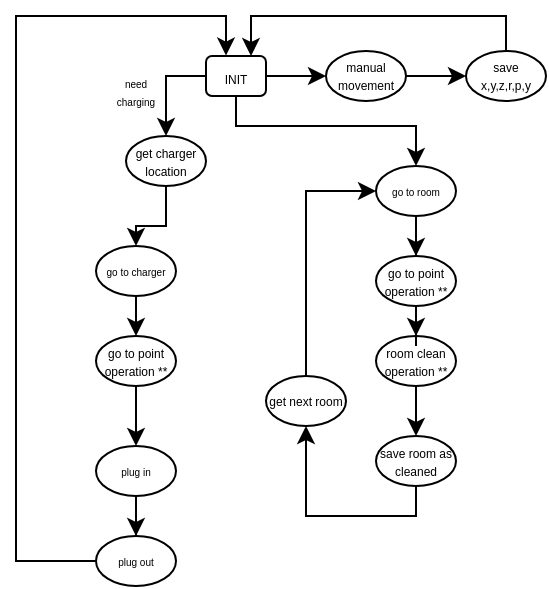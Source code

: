 <mxfile version="19.0.0" type="gitlab">
  <diagram id="uxtKMf21eRbsi_KwySVA" name="Page-1">
    <mxGraphModel dx="569" dy="305" grid="1" gridSize="5" guides="1" tooltips="1" connect="1" arrows="1" fold="1" page="1" pageScale="1" pageWidth="827" pageHeight="1169" math="0" shadow="0">
      <root>
        <mxCell id="0" />
        <mxCell id="1" parent="0" />
        <mxCell id="Do-2jzCsswZucwtNu8jR-17" style="edgeStyle=orthogonalEdgeStyle;rounded=0;orthogonalLoop=1;jettySize=auto;html=1;entryX=0.5;entryY=0;entryDx=0;entryDy=0;fontSize=7;" edge="1" parent="1" source="Do-2jzCsswZucwtNu8jR-1" target="Do-2jzCsswZucwtNu8jR-3">
          <mxGeometry relative="1" as="geometry">
            <Array as="points">
              <mxPoint x="290" y="40" />
            </Array>
          </mxGeometry>
        </mxCell>
        <mxCell id="Do-2jzCsswZucwtNu8jR-24" style="edgeStyle=orthogonalEdgeStyle;rounded=0;orthogonalLoop=1;jettySize=auto;html=1;fontSize=5;" edge="1" parent="1" source="Do-2jzCsswZucwtNu8jR-1" target="Do-2jzCsswZucwtNu8jR-9">
          <mxGeometry relative="1" as="geometry" />
        </mxCell>
        <mxCell id="Do-2jzCsswZucwtNu8jR-28" style="edgeStyle=orthogonalEdgeStyle;rounded=0;orthogonalLoop=1;jettySize=auto;html=1;fontSize=5;" edge="1" parent="1" source="Do-2jzCsswZucwtNu8jR-1" target="Do-2jzCsswZucwtNu8jR-14">
          <mxGeometry relative="1" as="geometry">
            <Array as="points">
              <mxPoint x="325" y="65" />
              <mxPoint x="415" y="65" />
            </Array>
          </mxGeometry>
        </mxCell>
        <mxCell id="Do-2jzCsswZucwtNu8jR-1" value="&lt;font style=&quot;font-size: 6px;&quot;&gt;INIT&lt;/font&gt;" style="rounded=1;whiteSpace=wrap;html=1;" vertex="1" parent="1">
          <mxGeometry x="310" y="30" width="30" height="20" as="geometry" />
        </mxCell>
        <mxCell id="Do-2jzCsswZucwtNu8jR-19" style="edgeStyle=orthogonalEdgeStyle;rounded=0;orthogonalLoop=1;jettySize=auto;html=1;fontSize=5;" edge="1" parent="1" source="Do-2jzCsswZucwtNu8jR-3" target="Do-2jzCsswZucwtNu8jR-7">
          <mxGeometry relative="1" as="geometry" />
        </mxCell>
        <mxCell id="Do-2jzCsswZucwtNu8jR-3" value="&lt;font style=&quot;font-size: 6px;&quot;&gt;get charger location&lt;br&gt;&lt;/font&gt;" style="ellipse;whiteSpace=wrap;html=1;fontSize=7;" vertex="1" parent="1">
          <mxGeometry x="270" y="70" width="40" height="25" as="geometry" />
        </mxCell>
        <mxCell id="Do-2jzCsswZucwtNu8jR-23" style="edgeStyle=orthogonalEdgeStyle;rounded=0;orthogonalLoop=1;jettySize=auto;html=1;entryX=0.328;entryY=-0.008;entryDx=0;entryDy=0;fontSize=5;entryPerimeter=0;" edge="1" parent="1" source="Do-2jzCsswZucwtNu8jR-4" target="Do-2jzCsswZucwtNu8jR-1">
          <mxGeometry relative="1" as="geometry">
            <Array as="points">
              <mxPoint x="215" y="283" />
              <mxPoint x="215" y="10" />
              <mxPoint x="320" y="10" />
              <mxPoint x="320" y="30" />
            </Array>
          </mxGeometry>
        </mxCell>
        <mxCell id="Do-2jzCsswZucwtNu8jR-4" value="&lt;font style=&quot;font-size: 5px;&quot;&gt;plug out&lt;/font&gt;" style="ellipse;whiteSpace=wrap;html=1;fontSize=7;" vertex="1" parent="1">
          <mxGeometry x="255" y="270" width="40" height="25" as="geometry" />
        </mxCell>
        <mxCell id="Do-2jzCsswZucwtNu8jR-22" style="edgeStyle=orthogonalEdgeStyle;rounded=0;orthogonalLoop=1;jettySize=auto;html=1;entryX=0.5;entryY=0;entryDx=0;entryDy=0;fontSize=5;" edge="1" parent="1" source="Do-2jzCsswZucwtNu8jR-5" target="Do-2jzCsswZucwtNu8jR-4">
          <mxGeometry relative="1" as="geometry" />
        </mxCell>
        <mxCell id="Do-2jzCsswZucwtNu8jR-5" value="&lt;font style=&quot;font-size: 5px;&quot;&gt;plug in&lt;/font&gt;" style="ellipse;whiteSpace=wrap;html=1;fontSize=7;" vertex="1" parent="1">
          <mxGeometry x="255" y="225" width="40" height="25" as="geometry" />
        </mxCell>
        <mxCell id="Do-2jzCsswZucwtNu8jR-21" style="edgeStyle=orthogonalEdgeStyle;rounded=0;orthogonalLoop=1;jettySize=auto;html=1;fontSize=5;" edge="1" parent="1" source="Do-2jzCsswZucwtNu8jR-6" target="Do-2jzCsswZucwtNu8jR-5">
          <mxGeometry relative="1" as="geometry" />
        </mxCell>
        <mxCell id="Do-2jzCsswZucwtNu8jR-6" value="&lt;font style=&quot;font-size: 6px;&quot;&gt;go to point operation **&lt;/font&gt;" style="ellipse;whiteSpace=wrap;html=1;fontSize=7;" vertex="1" parent="1">
          <mxGeometry x="255" y="170" width="40" height="25" as="geometry" />
        </mxCell>
        <mxCell id="Do-2jzCsswZucwtNu8jR-20" style="edgeStyle=orthogonalEdgeStyle;rounded=0;orthogonalLoop=1;jettySize=auto;html=1;fontSize=5;" edge="1" parent="1" source="Do-2jzCsswZucwtNu8jR-7" target="Do-2jzCsswZucwtNu8jR-6">
          <mxGeometry relative="1" as="geometry">
            <Array as="points">
              <mxPoint x="275" y="160" />
              <mxPoint x="275" y="160" />
            </Array>
          </mxGeometry>
        </mxCell>
        <mxCell id="Do-2jzCsswZucwtNu8jR-7" value="&lt;font style=&quot;font-size: 5px;&quot;&gt;go to charger&lt;/font&gt;" style="ellipse;whiteSpace=wrap;html=1;fontSize=7;" vertex="1" parent="1">
          <mxGeometry x="255" y="125" width="40" height="25" as="geometry" />
        </mxCell>
        <mxCell id="Do-2jzCsswZucwtNu8jR-26" style="edgeStyle=orthogonalEdgeStyle;rounded=0;orthogonalLoop=1;jettySize=auto;html=1;entryX=0.75;entryY=0;entryDx=0;entryDy=0;fontSize=5;" edge="1" parent="1" source="Do-2jzCsswZucwtNu8jR-8" target="Do-2jzCsswZucwtNu8jR-1">
          <mxGeometry relative="1" as="geometry">
            <Array as="points">
              <mxPoint x="460" y="10" />
              <mxPoint x="333" y="10" />
            </Array>
          </mxGeometry>
        </mxCell>
        <mxCell id="Do-2jzCsswZucwtNu8jR-8" value="&lt;font style=&quot;font-size: 6px;&quot;&gt;save x,y,z,r,p,y&lt;/font&gt;" style="ellipse;whiteSpace=wrap;html=1;fontSize=7;" vertex="1" parent="1">
          <mxGeometry x="440" y="27.5" width="40" height="25" as="geometry" />
        </mxCell>
        <mxCell id="Do-2jzCsswZucwtNu8jR-25" style="edgeStyle=orthogonalEdgeStyle;rounded=0;orthogonalLoop=1;jettySize=auto;html=1;entryX=0;entryY=0.5;entryDx=0;entryDy=0;fontSize=5;" edge="1" parent="1" source="Do-2jzCsswZucwtNu8jR-9" target="Do-2jzCsswZucwtNu8jR-8">
          <mxGeometry relative="1" as="geometry">
            <Array as="points">
              <mxPoint x="425" y="40" />
              <mxPoint x="425" y="40" />
            </Array>
          </mxGeometry>
        </mxCell>
        <mxCell id="Do-2jzCsswZucwtNu8jR-9" value="&lt;font style=&quot;font-size: 6px;&quot;&gt;manual movement&lt;/font&gt;" style="ellipse;whiteSpace=wrap;html=1;fontSize=7;" vertex="1" parent="1">
          <mxGeometry x="370" y="27.5" width="40" height="25" as="geometry" />
        </mxCell>
        <mxCell id="Do-2jzCsswZucwtNu8jR-33" style="edgeStyle=orthogonalEdgeStyle;rounded=0;orthogonalLoop=1;jettySize=auto;html=1;entryX=0;entryY=0.5;entryDx=0;entryDy=0;fontSize=5;" edge="1" parent="1" source="Do-2jzCsswZucwtNu8jR-10" target="Do-2jzCsswZucwtNu8jR-14">
          <mxGeometry relative="1" as="geometry">
            <Array as="points">
              <mxPoint x="360" y="98" />
            </Array>
          </mxGeometry>
        </mxCell>
        <mxCell id="Do-2jzCsswZucwtNu8jR-10" value="&lt;font style=&quot;font-size: 6px;&quot;&gt;get next room&lt;/font&gt;" style="ellipse;whiteSpace=wrap;html=1;fontSize=7;" vertex="1" parent="1">
          <mxGeometry x="340" y="190" width="40" height="25" as="geometry" />
        </mxCell>
        <mxCell id="Do-2jzCsswZucwtNu8jR-32" style="edgeStyle=orthogonalEdgeStyle;rounded=0;orthogonalLoop=1;jettySize=auto;html=1;fontSize=5;" edge="1" parent="1" source="Do-2jzCsswZucwtNu8jR-11" target="Do-2jzCsswZucwtNu8jR-10">
          <mxGeometry relative="1" as="geometry">
            <Array as="points">
              <mxPoint x="415" y="260" />
              <mxPoint x="360" y="260" />
            </Array>
          </mxGeometry>
        </mxCell>
        <mxCell id="Do-2jzCsswZucwtNu8jR-11" value="&lt;font style=&quot;font-size: 6px;&quot;&gt;save room as cleaned&lt;/font&gt;" style="ellipse;whiteSpace=wrap;html=1;fontSize=7;" vertex="1" parent="1">
          <mxGeometry x="395" y="220" width="40" height="25" as="geometry" />
        </mxCell>
        <mxCell id="Do-2jzCsswZucwtNu8jR-31" style="edgeStyle=orthogonalEdgeStyle;rounded=0;orthogonalLoop=1;jettySize=auto;html=1;entryX=0.5;entryY=0;entryDx=0;entryDy=0;fontSize=5;" edge="1" parent="1" source="Do-2jzCsswZucwtNu8jR-12" target="Do-2jzCsswZucwtNu8jR-11">
          <mxGeometry relative="1" as="geometry" />
        </mxCell>
        <mxCell id="Do-2jzCsswZucwtNu8jR-12" value="&lt;font style=&quot;font-size: 6px;&quot;&gt;room clean operation **&lt;/font&gt;" style="ellipse;whiteSpace=wrap;html=1;fontSize=7;" vertex="1" parent="1">
          <mxGeometry x="395" y="170" width="40" height="25" as="geometry" />
        </mxCell>
        <mxCell id="Do-2jzCsswZucwtNu8jR-30" style="edgeStyle=orthogonalEdgeStyle;rounded=0;orthogonalLoop=1;jettySize=auto;html=1;entryX=0.5;entryY=0;entryDx=0;entryDy=0;fontSize=5;" edge="1" parent="1" source="Do-2jzCsswZucwtNu8jR-13" target="Do-2jzCsswZucwtNu8jR-12">
          <mxGeometry relative="1" as="geometry" />
        </mxCell>
        <mxCell id="Do-2jzCsswZucwtNu8jR-13" value="&lt;font style=&quot;font-size: 6px;&quot;&gt;go to point operation **&lt;/font&gt;" style="ellipse;whiteSpace=wrap;html=1;fontSize=7;" vertex="1" parent="1">
          <mxGeometry x="395" y="130" width="40" height="25" as="geometry" />
        </mxCell>
        <mxCell id="Do-2jzCsswZucwtNu8jR-29" style="edgeStyle=orthogonalEdgeStyle;rounded=0;orthogonalLoop=1;jettySize=auto;html=1;fontSize=5;" edge="1" parent="1" source="Do-2jzCsswZucwtNu8jR-14" target="Do-2jzCsswZucwtNu8jR-13">
          <mxGeometry relative="1" as="geometry" />
        </mxCell>
        <mxCell id="Do-2jzCsswZucwtNu8jR-14" value="&lt;font style=&quot;font-size: 5px;&quot;&gt;go to room&lt;/font&gt;" style="ellipse;whiteSpace=wrap;html=1;fontSize=7;" vertex="1" parent="1">
          <mxGeometry x="395" y="85" width="40" height="25" as="geometry" />
        </mxCell>
        <mxCell id="Do-2jzCsswZucwtNu8jR-18" value="&lt;font style=&quot;font-size: 5px;&quot;&gt;need charging&lt;/font&gt;" style="text;html=1;strokeColor=none;fillColor=none;align=center;verticalAlign=middle;whiteSpace=wrap;rounded=0;fontSize=7;" vertex="1" parent="1">
          <mxGeometry x="260" y="40" width="30" height="15" as="geometry" />
        </mxCell>
      </root>
    </mxGraphModel>
  </diagram>
</mxfile>
